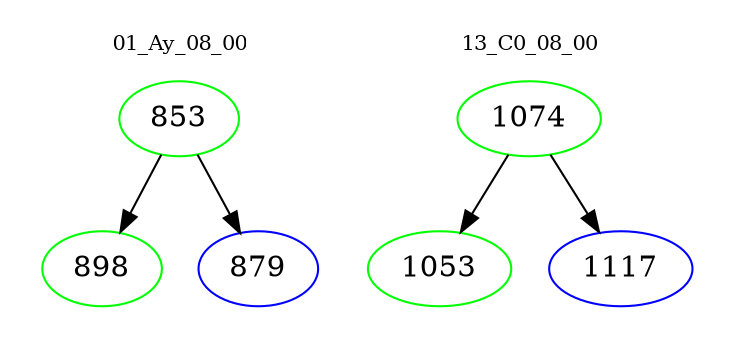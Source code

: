 digraph{
subgraph cluster_0 {
color = white
label = "01_Ay_08_00";
fontsize=10;
T0_853 [label="853", color="green"]
T0_853 -> T0_898 [color="black"]
T0_898 [label="898", color="green"]
T0_853 -> T0_879 [color="black"]
T0_879 [label="879", color="blue"]
}
subgraph cluster_1 {
color = white
label = "13_C0_08_00";
fontsize=10;
T1_1074 [label="1074", color="green"]
T1_1074 -> T1_1053 [color="black"]
T1_1053 [label="1053", color="green"]
T1_1074 -> T1_1117 [color="black"]
T1_1117 [label="1117", color="blue"]
}
}
